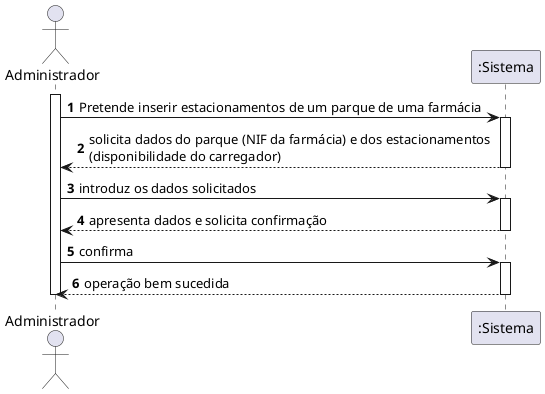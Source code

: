 @startuml
autonumber
actor "Administrador" as ADM

activate ADM
ADM -> ":Sistema" : Pretende inserir estacionamentos de um parque de uma farmácia
activate ":Sistema"

":Sistema" --> ADM : solicita dados do parque (NIF da farmácia) e dos estacionamentos \n(disponibilidade do carregador)
deactivate ":Sistema"

ADM -> ":Sistema" : introduz os dados solicitados
activate ":Sistema"

":Sistema" --> ADM : apresenta dados e solicita confirmação
deactivate ":Sistema"

ADM -> ":Sistema" : confirma
activate ":Sistema"
":Sistema" --> ADM : operação bem sucedida
deactivate ":Sistema"

deactivate ADM
@enduml
